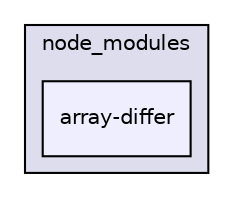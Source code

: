 digraph "gulp-src/node_modules/gulp-html-to-json/node_modules/gulp-util/node_modules/array-differ" {
  compound=true
  node [ fontsize="10", fontname="Helvetica"];
  edge [ labelfontsize="10", labelfontname="Helvetica"];
  subgraph clusterdir_5590900bf34d85499364ffac468dd3f6 {
    graph [ bgcolor="#ddddee", pencolor="black", label="node_modules" fontname="Helvetica", fontsize="10", URL="dir_5590900bf34d85499364ffac468dd3f6.html"]
  dir_06ce974e97c39c5a11106bb26cc2b4b0 [shape=box, label="array-differ", style="filled", fillcolor="#eeeeff", pencolor="black", URL="dir_06ce974e97c39c5a11106bb26cc2b4b0.html"];
  }
}
